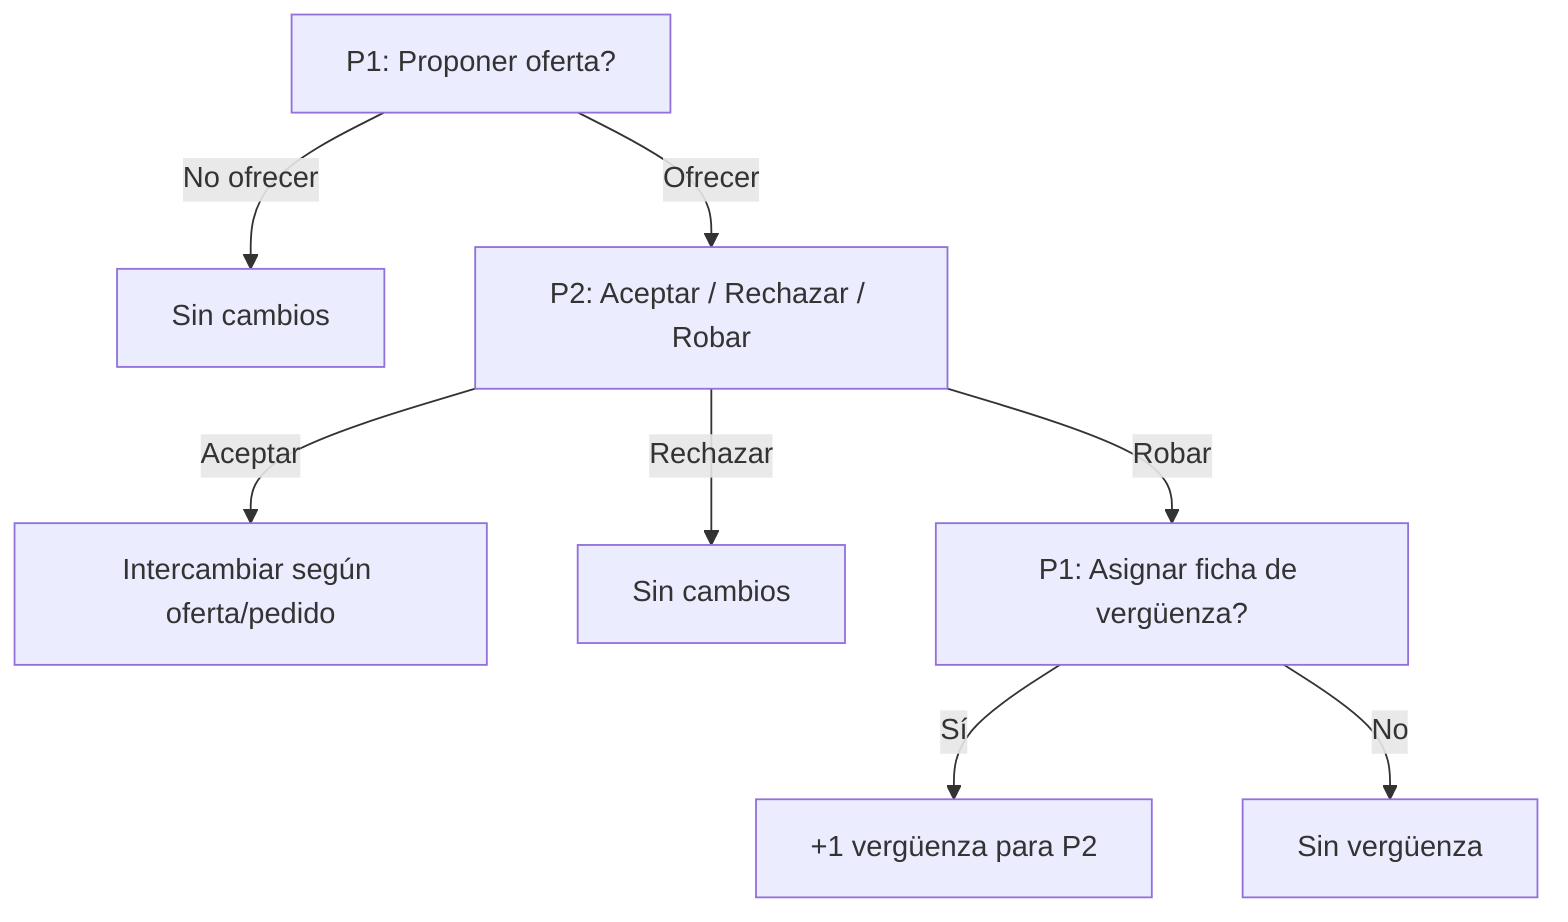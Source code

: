 flowchart TD
  A3[P1: Proponer oferta?] -->|No ofrecer| O1[Sin cambios]
  A3 -->|Ofrecer| B3[P2: Aceptar / Rechazar / Robar]
  B3 -->|Aceptar| O2[Intercambiar según oferta/pedido]
  B3 -->|Rechazar| O3[Sin cambios]
  B3 -->|Robar| C3[P1: Asignar ficha de vergüenza?]
  C3 -->|Sí| O4a[+1 vergüenza para P2]
  C3 -->|No| O4b[Sin vergüenza]